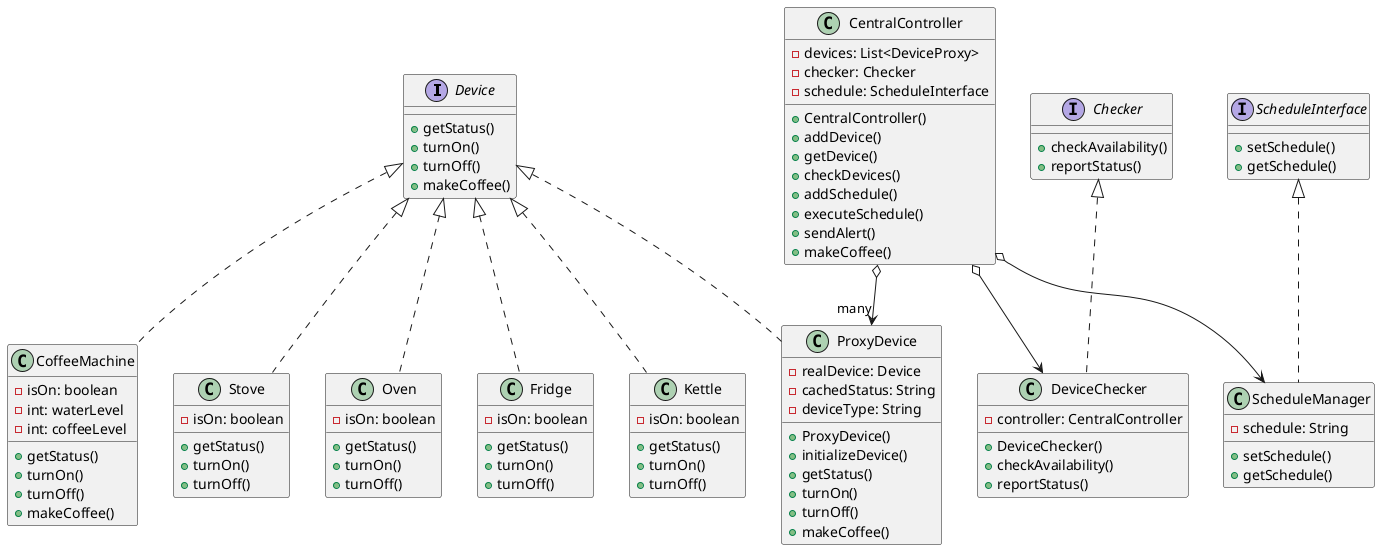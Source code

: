 @startuml
interface Device {
    +getStatus()
    +turnOn()
    +turnOff()
    +makeCoffee()
}

class Stove {
    -isOn: boolean
    +getStatus()
    +turnOn()
    +turnOff()
}

class Oven {
    -isOn: boolean
    +getStatus()
    +turnOn()
    +turnOff()
}

class Fridge {
    -isOn: boolean
    +getStatus()
    +turnOn()
    +turnOff()
}

class Kettle {
    -isOn: boolean
    +getStatus()
    +turnOn()
    +turnOff()
}

class CoffeeMachine {
    -isOn: boolean
    -int: waterLevel
    -int: coffeeLevel
    +getStatus()
    +turnOn()
    +turnOff()
    +makeCoffee()
}

class ProxyDevice {
    -realDevice: Device
    -cachedStatus: String
    -deviceType: String
    +ProxyDevice()
    +initializeDevice()
    +getStatus()
    +turnOn()
    +turnOff()
    +makeCoffee()
}

interface Checker {
    +checkAvailability()
    +reportStatus()
}

class DeviceChecker {
    -controller: CentralController
    +DeviceChecker()
    +checkAvailability()
    +reportStatus()
}

interface ScheduleInterface {
    +setSchedule()
    +getSchedule()
}

class ScheduleManager {
    -schedule: String
    +setSchedule()
    +getSchedule()
}

class CentralController {
    -devices: List<DeviceProxy>
    -checker: Checker
    -schedule: ScheduleInterface
    +CentralController()
    +addDevice()
    +getDevice()
    +checkDevices()
    +addSchedule()
    +executeSchedule()
    +sendAlert()
    +makeCoffee()
}

Device <|.. Stove
Device <|.. Oven
Device <|.. Fridge
Device <|.. Kettle
Device <|.. CoffeeMachine
Device <|.. ProxyDevice
Checker <|.. DeviceChecker
ScheduleInterface <|.. ScheduleManager
CentralController o--> "many" ProxyDevice
CentralController o--> DeviceChecker
CentralController o--> ScheduleManager
@enduml